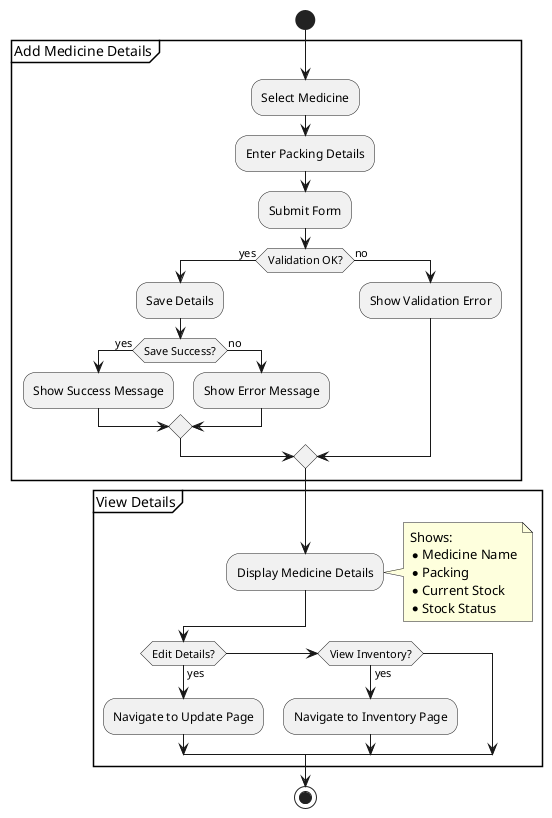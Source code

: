 @startuml Medicine Details Activity

start

partition "Add Medicine Details" {
  :Select Medicine;
  :Enter Packing Details;
  :Submit Form;
  
  if (Validation OK?) then (yes)
    :Save Details;
    if (Save Success?) then (yes)
      :Show Success Message;
    else (no)
      :Show Error Message;
    endif
  else (no)
    :Show Validation Error;
  endif
}

partition "View Details" {
  :Display Medicine Details;
  note right
    Shows:
    * Medicine Name
    * Packing
    * Current Stock
    * Stock Status
  end note
  
  if (Edit Details?) then (yes)
    :Navigate to Update Page;
  elseif (View Inventory?) then (yes)
    :Navigate to Inventory Page;
  endif
}

stop

@enduml 
